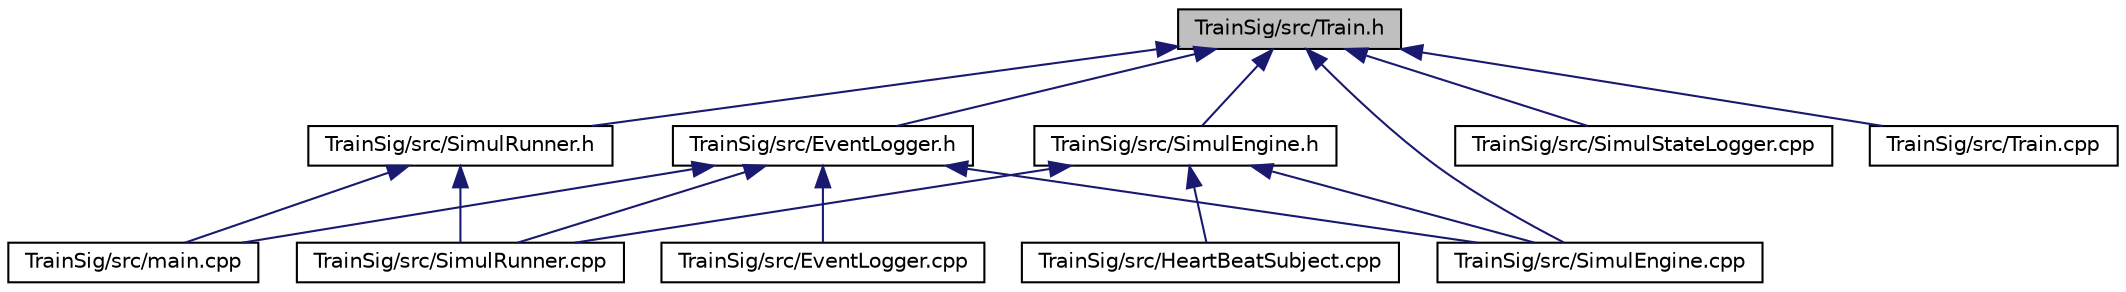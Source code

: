 digraph "TrainSig/src/Train.h"
{
 // LATEX_PDF_SIZE
  edge [fontname="Helvetica",fontsize="10",labelfontname="Helvetica",labelfontsize="10"];
  node [fontname="Helvetica",fontsize="10",shape=record];
  Node1 [label="TrainSig/src/Train.h",height=0.2,width=0.4,color="black", fillcolor="grey75", style="filled", fontcolor="black",tooltip="Train class declaration."];
  Node1 -> Node2 [dir="back",color="midnightblue",fontsize="10",style="solid",fontname="Helvetica"];
  Node2 [label="TrainSig/src/EventLogger.h",height=0.2,width=0.4,color="black", fillcolor="white", style="filled",URL="$_event_logger_8h.html",tooltip="Event logger class declaration."];
  Node2 -> Node3 [dir="back",color="midnightblue",fontsize="10",style="solid",fontname="Helvetica"];
  Node3 [label="TrainSig/src/EventLogger.cpp",height=0.2,width=0.4,color="black", fillcolor="white", style="filled",URL="$_event_logger_8cpp.html",tooltip="Event logger class definition."];
  Node2 -> Node4 [dir="back",color="midnightblue",fontsize="10",style="solid",fontname="Helvetica"];
  Node4 [label="TrainSig/src/main.cpp",height=0.2,width=0.4,color="black", fillcolor="white", style="filled",URL="$main_8cpp.html",tooltip="program's entry point"];
  Node2 -> Node5 [dir="back",color="midnightblue",fontsize="10",style="solid",fontname="Helvetica"];
  Node5 [label="TrainSig/src/SimulEngine.cpp",height=0.2,width=0.4,color="black", fillcolor="white", style="filled",URL="$_simul_engine_8cpp.html",tooltip="SimulEngine class definition - Simulation logic implementation."];
  Node2 -> Node6 [dir="back",color="midnightblue",fontsize="10",style="solid",fontname="Helvetica"];
  Node6 [label="TrainSig/src/SimulRunner.cpp",height=0.2,width=0.4,color="black", fillcolor="white", style="filled",URL="$_simul_runner_8cpp.html",tooltip="Simulation Runner class definition."];
  Node1 -> Node5 [dir="back",color="midnightblue",fontsize="10",style="solid",fontname="Helvetica"];
  Node1 -> Node7 [dir="back",color="midnightblue",fontsize="10",style="solid",fontname="Helvetica"];
  Node7 [label="TrainSig/src/SimulEngine.h",height=0.2,width=0.4,color="black", fillcolor="white", style="filled",URL="$_simul_engine_8h.html",tooltip="SimulEngine class declaration."];
  Node7 -> Node8 [dir="back",color="midnightblue",fontsize="10",style="solid",fontname="Helvetica"];
  Node8 [label="TrainSig/src/HeartBeatSubject.cpp",height=0.2,width=0.4,color="black", fillcolor="white", style="filled",URL="$_heart_beat_subject_8cpp.html",tooltip="HeartBeatObserver class definition."];
  Node7 -> Node5 [dir="back",color="midnightblue",fontsize="10",style="solid",fontname="Helvetica"];
  Node7 -> Node6 [dir="back",color="midnightblue",fontsize="10",style="solid",fontname="Helvetica"];
  Node1 -> Node9 [dir="back",color="midnightblue",fontsize="10",style="solid",fontname="Helvetica"];
  Node9 [label="TrainSig/src/SimulRunner.h",height=0.2,width=0.4,color="black", fillcolor="white", style="filled",URL="$_simul_runner_8h.html",tooltip="Simulation Runner class declaration."];
  Node9 -> Node4 [dir="back",color="midnightblue",fontsize="10",style="solid",fontname="Helvetica"];
  Node9 -> Node6 [dir="back",color="midnightblue",fontsize="10",style="solid",fontname="Helvetica"];
  Node1 -> Node10 [dir="back",color="midnightblue",fontsize="10",style="solid",fontname="Helvetica"];
  Node10 [label="TrainSig/src/SimulStateLogger.cpp",height=0.2,width=0.4,color="black", fillcolor="white", style="filled",URL="$_simul_state_logger_8cpp.html",tooltip="Simulation State Logger class definition."];
  Node1 -> Node11 [dir="back",color="midnightblue",fontsize="10",style="solid",fontname="Helvetica"];
  Node11 [label="TrainSig/src/Train.cpp",height=0.2,width=0.4,color="black", fillcolor="white", style="filled",URL="$_train_8cpp.html",tooltip="Train class definition."];
}
